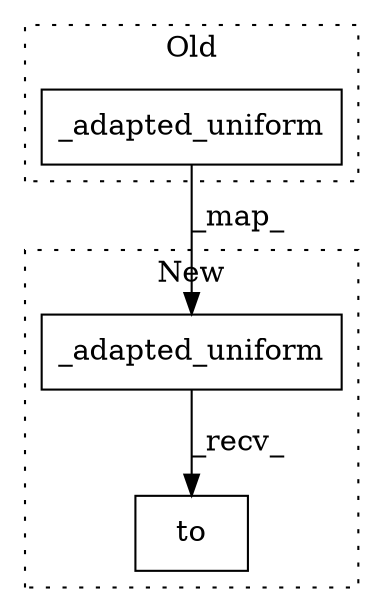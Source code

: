 digraph G {
subgraph cluster0 {
1 [label="_adapted_uniform" a="32" s="11000,11085" l="24,1" shape="box"];
label = "Old";
style="dotted";
}
subgraph cluster1 {
2 [label="_adapted_uniform" a="32" s="11008,11093" l="24,1" shape="box"];
3 [label="to" a="32" s="11602,11619" l="3,1" shape="box"];
label = "New";
style="dotted";
}
1 -> 2 [label="_map_"];
2 -> 3 [label="_recv_"];
}
